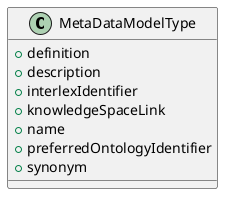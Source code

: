 @startuml
class MetaDataModelType {
+definition
+description
+interlexIdentifier
+knowledgeSpaceLink
+name
+preferredOntologyIdentifier
+synonym

}

@enduml